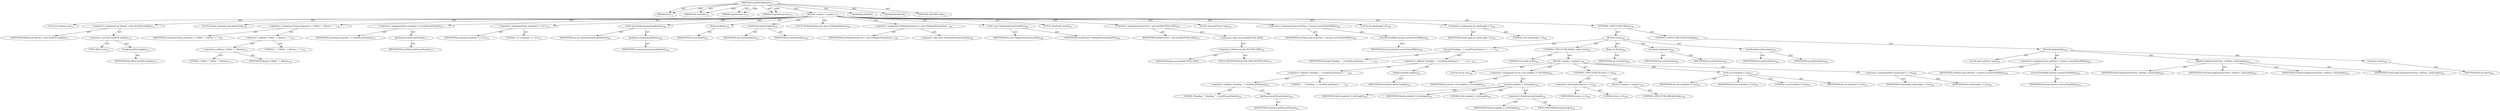 digraph "sendFileToRemote" {  
"111669149703" [label = <(METHOD,sendFileToRemote)<SUB>171</SUB>> ]
"115964116997" [label = <(PARAM,this)<SUB>171</SUB>> ]
"115964117012" [label = <(PARAM,File localFile)<SUB>171</SUB>> ]
"115964117013" [label = <(PARAM,InputStream in)<SUB>172</SUB>> ]
"115964117014" [label = <(PARAM,OutputStream out)<SUB>173</SUB>> ]
"25769803794" [label = <(BLOCK,&lt;empty&gt;,&lt;empty&gt;)<SUB>173</SUB>> ]
"94489280525" [label = <(LOCAL,int filesize: int)<SUB>175</SUB>> ]
"30064771154" [label = <(&lt;operator&gt;.assignment,int filesize = (int) localFile.length())<SUB>175</SUB>> ]
"68719476831" [label = <(IDENTIFIER,filesize,int filesize = (int) localFile.length())<SUB>175</SUB>> ]
"30064771155" [label = <(&lt;operator&gt;.cast,(int) localFile.length())<SUB>175</SUB>> ]
"180388626435" [label = <(TYPE_REF,int,int)<SUB>175</SUB>> ]
"30064771156" [label = <(length,localFile.length())<SUB>175</SUB>> ]
"68719476832" [label = <(IDENTIFIER,localFile,localFile.length())<SUB>175</SUB>> ]
"94489280526" [label = <(LOCAL,String command: java.lang.String)<SUB>176</SUB>> ]
"30064771157" [label = <(&lt;operator&gt;.assignment,String command = &quot;C0644 &quot; + filesize + &quot; &quot;)<SUB>176</SUB>> ]
"68719476833" [label = <(IDENTIFIER,command,String command = &quot;C0644 &quot; + filesize + &quot; &quot;)<SUB>176</SUB>> ]
"30064771158" [label = <(&lt;operator&gt;.addition,&quot;C0644 &quot; + filesize + &quot; &quot;)<SUB>176</SUB>> ]
"30064771159" [label = <(&lt;operator&gt;.addition,&quot;C0644 &quot; + filesize)<SUB>176</SUB>> ]
"90194313228" [label = <(LITERAL,&quot;C0644 &quot;,&quot;C0644 &quot; + filesize)<SUB>176</SUB>> ]
"68719476834" [label = <(IDENTIFIER,filesize,&quot;C0644 &quot; + filesize)<SUB>176</SUB>> ]
"90194313229" [label = <(LITERAL,&quot; &quot;,&quot;C0644 &quot; + filesize + &quot; &quot;)<SUB>176</SUB>> ]
"30064771160" [label = <(&lt;operator&gt;.assignmentPlus,command += localFile.getName())<SUB>177</SUB>> ]
"68719476835" [label = <(IDENTIFIER,command,command += localFile.getName())<SUB>177</SUB>> ]
"30064771161" [label = <(getName,localFile.getName())<SUB>177</SUB>> ]
"68719476836" [label = <(IDENTIFIER,localFile,localFile.getName())<SUB>177</SUB>> ]
"30064771162" [label = <(&lt;operator&gt;.assignmentPlus,command += &quot;\n&quot;)<SUB>178</SUB>> ]
"68719476837" [label = <(IDENTIFIER,command,command += &quot;\n&quot;)<SUB>178</SUB>> ]
"90194313230" [label = <(LITERAL,&quot;\n&quot;,command += &quot;\n&quot;)<SUB>178</SUB>> ]
"30064771163" [label = <(write,out.write(command.getBytes()))<SUB>180</SUB>> ]
"68719476838" [label = <(IDENTIFIER,out,out.write(command.getBytes()))<SUB>180</SUB>> ]
"30064771164" [label = <(getBytes,command.getBytes())<SUB>180</SUB>> ]
"68719476839" [label = <(IDENTIFIER,command,command.getBytes())<SUB>180</SUB>> ]
"30064771165" [label = <(flush,out.flush())<SUB>181</SUB>> ]
"68719476840" [label = <(IDENTIFIER,out,out.flush())<SUB>181</SUB>> ]
"30064771166" [label = <(waitForAck,waitForAck(in))<SUB>183</SUB>> ]
"68719476750" [label = <(IDENTIFIER,this,waitForAck(in))<SUB>183</SUB>> ]
"68719476841" [label = <(IDENTIFIER,in,waitForAck(in))<SUB>183</SUB>> ]
"94489280527" [label = <(LOCAL,FileInputStream fis: java.io.FileInputStream)<SUB>186</SUB>> ]
"30064771167" [label = <(&lt;operator&gt;.assignment,FileInputStream fis = new FileInputStream(local...)<SUB>186</SUB>> ]
"68719476842" [label = <(IDENTIFIER,fis,FileInputStream fis = new FileInputStream(local...)<SUB>186</SUB>> ]
"30064771168" [label = <(&lt;operator&gt;.alloc,new FileInputStream(localFile))<SUB>186</SUB>> ]
"30064771169" [label = <(&lt;init&gt;,new FileInputStream(localFile))<SUB>186</SUB>> ]
"68719476843" [label = <(IDENTIFIER,fis,new FileInputStream(localFile))<SUB>186</SUB>> ]
"68719476844" [label = <(IDENTIFIER,localFile,new FileInputStream(localFile))<SUB>186</SUB>> ]
"94489280528" [label = <(LOCAL,byte[] buf: byte[])<SUB>187</SUB>> ]
"30064771170" [label = <(&lt;operator&gt;.assignment,byte[] buf = new byte[BUFFER_SIZE])<SUB>187</SUB>> ]
"68719476845" [label = <(IDENTIFIER,buf,byte[] buf = new byte[BUFFER_SIZE])<SUB>187</SUB>> ]
"30064771171" [label = <(&lt;operator&gt;.alloc,new byte[BUFFER_SIZE])> ]
"30064771172" [label = <(&lt;operator&gt;.fieldAccess,this.BUFFER_SIZE)<SUB>187</SUB>> ]
"68719476846" [label = <(IDENTIFIER,this,new byte[BUFFER_SIZE])> ]
"55834574860" [label = <(FIELD_IDENTIFIER,BUFFER_SIZE,BUFFER_SIZE)<SUB>187</SUB>> ]
"94489280529" [label = <(LOCAL,long startTime: long)<SUB>188</SUB>> ]
"30064771173" [label = <(&lt;operator&gt;.assignment,long startTime = System.currentTimeMillis())<SUB>188</SUB>> ]
"68719476847" [label = <(IDENTIFIER,startTime,long startTime = System.currentTimeMillis())<SUB>188</SUB>> ]
"30064771174" [label = <(currentTimeMillis,System.currentTimeMillis())<SUB>188</SUB>> ]
"68719476848" [label = <(IDENTIFIER,System,System.currentTimeMillis())<SUB>188</SUB>> ]
"94489280530" [label = <(LOCAL,int totalLength: int)<SUB>189</SUB>> ]
"30064771175" [label = <(&lt;operator&gt;.assignment,int totalLength = 0)<SUB>189</SUB>> ]
"68719476849" [label = <(IDENTIFIER,totalLength,int totalLength = 0)<SUB>189</SUB>> ]
"90194313231" [label = <(LITERAL,0,int totalLength = 0)<SUB>189</SUB>> ]
"47244640267" [label = <(CONTROL_STRUCTURE,TRY,try)<SUB>190</SUB>> ]
"25769803795" [label = <(BLOCK,try,try)<SUB>190</SUB>> ]
"30064771176" [label = <(log,log(&quot;Sending: &quot; + localFile.getName() + &quot; : &quot; +...)<SUB>191</SUB>> ]
"68719476751" [label = <(IDENTIFIER,this,log(&quot;Sending: &quot; + localFile.getName() + &quot; : &quot; +...)<SUB>191</SUB>> ]
"30064771177" [label = <(&lt;operator&gt;.addition,&quot;Sending: &quot; + localFile.getName() + &quot; : &quot; + loc...)<SUB>191</SUB>> ]
"30064771178" [label = <(&lt;operator&gt;.addition,&quot;Sending: &quot; + localFile.getName() + &quot; : &quot;)<SUB>191</SUB>> ]
"30064771179" [label = <(&lt;operator&gt;.addition,&quot;Sending: &quot; + localFile.getName())<SUB>191</SUB>> ]
"90194313232" [label = <(LITERAL,&quot;Sending: &quot;,&quot;Sending: &quot; + localFile.getName())<SUB>191</SUB>> ]
"30064771180" [label = <(getName,localFile.getName())<SUB>191</SUB>> ]
"68719476850" [label = <(IDENTIFIER,localFile,localFile.getName())<SUB>191</SUB>> ]
"90194313233" [label = <(LITERAL,&quot; : &quot;,&quot;Sending: &quot; + localFile.getName() + &quot; : &quot;)<SUB>191</SUB>> ]
"30064771181" [label = <(length,localFile.length())<SUB>191</SUB>> ]
"68719476851" [label = <(IDENTIFIER,localFile,localFile.length())<SUB>191</SUB>> ]
"47244640268" [label = <(CONTROL_STRUCTURE,WHILE,while (true))<SUB>192</SUB>> ]
"90194313234" [label = <(LITERAL,true,while (true))<SUB>192</SUB>> ]
"25769803796" [label = <(BLOCK,&lt;empty&gt;,&lt;empty&gt;)<SUB>192</SUB>> ]
"94489280531" [label = <(LOCAL,int len: int)<SUB>193</SUB>> ]
"30064771182" [label = <(&lt;operator&gt;.assignment,int len = fis.read(buf, 0, buf.length))<SUB>193</SUB>> ]
"68719476852" [label = <(IDENTIFIER,len,int len = fis.read(buf, 0, buf.length))<SUB>193</SUB>> ]
"30064771183" [label = <(read,fis.read(buf, 0, buf.length))<SUB>193</SUB>> ]
"68719476853" [label = <(IDENTIFIER,fis,fis.read(buf, 0, buf.length))<SUB>193</SUB>> ]
"68719476854" [label = <(IDENTIFIER,buf,fis.read(buf, 0, buf.length))<SUB>193</SUB>> ]
"90194313235" [label = <(LITERAL,0,fis.read(buf, 0, buf.length))<SUB>193</SUB>> ]
"30064771184" [label = <(&lt;operator&gt;.fieldAccess,buf.length)<SUB>193</SUB>> ]
"68719476855" [label = <(IDENTIFIER,buf,fis.read(buf, 0, buf.length))<SUB>193</SUB>> ]
"55834574861" [label = <(FIELD_IDENTIFIER,length,length)<SUB>193</SUB>> ]
"47244640269" [label = <(CONTROL_STRUCTURE,IF,if (len &lt;= 0))<SUB>194</SUB>> ]
"30064771185" [label = <(&lt;operator&gt;.lessEqualsThan,len &lt;= 0)<SUB>194</SUB>> ]
"68719476856" [label = <(IDENTIFIER,len,len &lt;= 0)<SUB>194</SUB>> ]
"90194313236" [label = <(LITERAL,0,len &lt;= 0)<SUB>194</SUB>> ]
"25769803797" [label = <(BLOCK,&lt;empty&gt;,&lt;empty&gt;)<SUB>194</SUB>> ]
"47244640270" [label = <(CONTROL_STRUCTURE,BREAK,break;)<SUB>195</SUB>> ]
"30064771186" [label = <(write,out.write(buf, 0, len))<SUB>197</SUB>> ]
"68719476857" [label = <(IDENTIFIER,out,out.write(buf, 0, len))<SUB>197</SUB>> ]
"68719476858" [label = <(IDENTIFIER,buf,out.write(buf, 0, len))<SUB>197</SUB>> ]
"90194313237" [label = <(LITERAL,0,out.write(buf, 0, len))<SUB>197</SUB>> ]
"68719476859" [label = <(IDENTIFIER,len,out.write(buf, 0, len))<SUB>197</SUB>> ]
"30064771187" [label = <(&lt;operator&gt;.assignmentPlus,totalLength += len)<SUB>198</SUB>> ]
"68719476860" [label = <(IDENTIFIER,totalLength,totalLength += len)<SUB>198</SUB>> ]
"68719476861" [label = <(IDENTIFIER,len,totalLength += len)<SUB>198</SUB>> ]
"30064771188" [label = <(flush,out.flush())<SUB>200</SUB>> ]
"68719476862" [label = <(IDENTIFIER,out,out.flush())<SUB>200</SUB>> ]
"30064771189" [label = <(sendAck,sendAck(out))<SUB>201</SUB>> ]
"68719476752" [label = <(IDENTIFIER,this,sendAck(out))<SUB>201</SUB>> ]
"68719476863" [label = <(IDENTIFIER,out,sendAck(out))<SUB>201</SUB>> ]
"30064771190" [label = <(waitForAck,waitForAck(in))<SUB>202</SUB>> ]
"68719476753" [label = <(IDENTIFIER,this,waitForAck(in))<SUB>202</SUB>> ]
"68719476864" [label = <(IDENTIFIER,in,waitForAck(in))<SUB>202</SUB>> ]
"47244640271" [label = <(CONTROL_STRUCTURE,FINALLY,finally)<SUB>203</SUB>> ]
"25769803798" [label = <(BLOCK,finally,finally)<SUB>203</SUB>> ]
"94489280532" [label = <(LOCAL,long endTime: long)<SUB>204</SUB>> ]
"30064771191" [label = <(&lt;operator&gt;.assignment,long endTime = System.currentTimeMillis())<SUB>204</SUB>> ]
"68719476865" [label = <(IDENTIFIER,endTime,long endTime = System.currentTimeMillis())<SUB>204</SUB>> ]
"30064771192" [label = <(currentTimeMillis,System.currentTimeMillis())<SUB>204</SUB>> ]
"68719476866" [label = <(IDENTIFIER,System,System.currentTimeMillis())<SUB>204</SUB>> ]
"30064771193" [label = <(logStats,logStats(startTime, endTime, totalLength))<SUB>205</SUB>> ]
"68719476754" [label = <(IDENTIFIER,this,logStats(startTime, endTime, totalLength))<SUB>205</SUB>> ]
"68719476867" [label = <(IDENTIFIER,startTime,logStats(startTime, endTime, totalLength))<SUB>205</SUB>> ]
"68719476868" [label = <(IDENTIFIER,endTime,logStats(startTime, endTime, totalLength))<SUB>205</SUB>> ]
"68719476869" [label = <(IDENTIFIER,totalLength,logStats(startTime, endTime, totalLength))<SUB>205</SUB>> ]
"30064771194" [label = <(close,fis.close())<SUB>206</SUB>> ]
"68719476870" [label = <(IDENTIFIER,fis,fis.close())<SUB>206</SUB>> ]
"133143986194" [label = <(MODIFIER,PRIVATE)> ]
"133143986195" [label = <(MODIFIER,VIRTUAL)> ]
"128849018887" [label = <(METHOD_RETURN,void)<SUB>171</SUB>> ]
  "111669149703" -> "115964116997"  [ label = "AST: "] 
  "111669149703" -> "115964117012"  [ label = "AST: "] 
  "111669149703" -> "115964117013"  [ label = "AST: "] 
  "111669149703" -> "115964117014"  [ label = "AST: "] 
  "111669149703" -> "25769803794"  [ label = "AST: "] 
  "111669149703" -> "133143986194"  [ label = "AST: "] 
  "111669149703" -> "133143986195"  [ label = "AST: "] 
  "111669149703" -> "128849018887"  [ label = "AST: "] 
  "25769803794" -> "94489280525"  [ label = "AST: "] 
  "25769803794" -> "30064771154"  [ label = "AST: "] 
  "25769803794" -> "94489280526"  [ label = "AST: "] 
  "25769803794" -> "30064771157"  [ label = "AST: "] 
  "25769803794" -> "30064771160"  [ label = "AST: "] 
  "25769803794" -> "30064771162"  [ label = "AST: "] 
  "25769803794" -> "30064771163"  [ label = "AST: "] 
  "25769803794" -> "30064771165"  [ label = "AST: "] 
  "25769803794" -> "30064771166"  [ label = "AST: "] 
  "25769803794" -> "94489280527"  [ label = "AST: "] 
  "25769803794" -> "30064771167"  [ label = "AST: "] 
  "25769803794" -> "30064771169"  [ label = "AST: "] 
  "25769803794" -> "94489280528"  [ label = "AST: "] 
  "25769803794" -> "30064771170"  [ label = "AST: "] 
  "25769803794" -> "94489280529"  [ label = "AST: "] 
  "25769803794" -> "30064771173"  [ label = "AST: "] 
  "25769803794" -> "94489280530"  [ label = "AST: "] 
  "25769803794" -> "30064771175"  [ label = "AST: "] 
  "25769803794" -> "47244640267"  [ label = "AST: "] 
  "30064771154" -> "68719476831"  [ label = "AST: "] 
  "30064771154" -> "30064771155"  [ label = "AST: "] 
  "30064771155" -> "180388626435"  [ label = "AST: "] 
  "30064771155" -> "30064771156"  [ label = "AST: "] 
  "30064771156" -> "68719476832"  [ label = "AST: "] 
  "30064771157" -> "68719476833"  [ label = "AST: "] 
  "30064771157" -> "30064771158"  [ label = "AST: "] 
  "30064771158" -> "30064771159"  [ label = "AST: "] 
  "30064771158" -> "90194313229"  [ label = "AST: "] 
  "30064771159" -> "90194313228"  [ label = "AST: "] 
  "30064771159" -> "68719476834"  [ label = "AST: "] 
  "30064771160" -> "68719476835"  [ label = "AST: "] 
  "30064771160" -> "30064771161"  [ label = "AST: "] 
  "30064771161" -> "68719476836"  [ label = "AST: "] 
  "30064771162" -> "68719476837"  [ label = "AST: "] 
  "30064771162" -> "90194313230"  [ label = "AST: "] 
  "30064771163" -> "68719476838"  [ label = "AST: "] 
  "30064771163" -> "30064771164"  [ label = "AST: "] 
  "30064771164" -> "68719476839"  [ label = "AST: "] 
  "30064771165" -> "68719476840"  [ label = "AST: "] 
  "30064771166" -> "68719476750"  [ label = "AST: "] 
  "30064771166" -> "68719476841"  [ label = "AST: "] 
  "30064771167" -> "68719476842"  [ label = "AST: "] 
  "30064771167" -> "30064771168"  [ label = "AST: "] 
  "30064771169" -> "68719476843"  [ label = "AST: "] 
  "30064771169" -> "68719476844"  [ label = "AST: "] 
  "30064771170" -> "68719476845"  [ label = "AST: "] 
  "30064771170" -> "30064771171"  [ label = "AST: "] 
  "30064771171" -> "30064771172"  [ label = "AST: "] 
  "30064771172" -> "68719476846"  [ label = "AST: "] 
  "30064771172" -> "55834574860"  [ label = "AST: "] 
  "30064771173" -> "68719476847"  [ label = "AST: "] 
  "30064771173" -> "30064771174"  [ label = "AST: "] 
  "30064771174" -> "68719476848"  [ label = "AST: "] 
  "30064771175" -> "68719476849"  [ label = "AST: "] 
  "30064771175" -> "90194313231"  [ label = "AST: "] 
  "47244640267" -> "25769803795"  [ label = "AST: "] 
  "47244640267" -> "47244640271"  [ label = "AST: "] 
  "25769803795" -> "30064771176"  [ label = "AST: "] 
  "25769803795" -> "47244640268"  [ label = "AST: "] 
  "25769803795" -> "30064771188"  [ label = "AST: "] 
  "25769803795" -> "30064771189"  [ label = "AST: "] 
  "25769803795" -> "30064771190"  [ label = "AST: "] 
  "30064771176" -> "68719476751"  [ label = "AST: "] 
  "30064771176" -> "30064771177"  [ label = "AST: "] 
  "30064771177" -> "30064771178"  [ label = "AST: "] 
  "30064771177" -> "30064771181"  [ label = "AST: "] 
  "30064771178" -> "30064771179"  [ label = "AST: "] 
  "30064771178" -> "90194313233"  [ label = "AST: "] 
  "30064771179" -> "90194313232"  [ label = "AST: "] 
  "30064771179" -> "30064771180"  [ label = "AST: "] 
  "30064771180" -> "68719476850"  [ label = "AST: "] 
  "30064771181" -> "68719476851"  [ label = "AST: "] 
  "47244640268" -> "90194313234"  [ label = "AST: "] 
  "47244640268" -> "25769803796"  [ label = "AST: "] 
  "25769803796" -> "94489280531"  [ label = "AST: "] 
  "25769803796" -> "30064771182"  [ label = "AST: "] 
  "25769803796" -> "47244640269"  [ label = "AST: "] 
  "25769803796" -> "30064771186"  [ label = "AST: "] 
  "25769803796" -> "30064771187"  [ label = "AST: "] 
  "30064771182" -> "68719476852"  [ label = "AST: "] 
  "30064771182" -> "30064771183"  [ label = "AST: "] 
  "30064771183" -> "68719476853"  [ label = "AST: "] 
  "30064771183" -> "68719476854"  [ label = "AST: "] 
  "30064771183" -> "90194313235"  [ label = "AST: "] 
  "30064771183" -> "30064771184"  [ label = "AST: "] 
  "30064771184" -> "68719476855"  [ label = "AST: "] 
  "30064771184" -> "55834574861"  [ label = "AST: "] 
  "47244640269" -> "30064771185"  [ label = "AST: "] 
  "47244640269" -> "25769803797"  [ label = "AST: "] 
  "30064771185" -> "68719476856"  [ label = "AST: "] 
  "30064771185" -> "90194313236"  [ label = "AST: "] 
  "25769803797" -> "47244640270"  [ label = "AST: "] 
  "30064771186" -> "68719476857"  [ label = "AST: "] 
  "30064771186" -> "68719476858"  [ label = "AST: "] 
  "30064771186" -> "90194313237"  [ label = "AST: "] 
  "30064771186" -> "68719476859"  [ label = "AST: "] 
  "30064771187" -> "68719476860"  [ label = "AST: "] 
  "30064771187" -> "68719476861"  [ label = "AST: "] 
  "30064771188" -> "68719476862"  [ label = "AST: "] 
  "30064771189" -> "68719476752"  [ label = "AST: "] 
  "30064771189" -> "68719476863"  [ label = "AST: "] 
  "30064771190" -> "68719476753"  [ label = "AST: "] 
  "30064771190" -> "68719476864"  [ label = "AST: "] 
  "47244640271" -> "25769803798"  [ label = "AST: "] 
  "25769803798" -> "94489280532"  [ label = "AST: "] 
  "25769803798" -> "30064771191"  [ label = "AST: "] 
  "25769803798" -> "30064771193"  [ label = "AST: "] 
  "25769803798" -> "30064771194"  [ label = "AST: "] 
  "30064771191" -> "68719476865"  [ label = "AST: "] 
  "30064771191" -> "30064771192"  [ label = "AST: "] 
  "30064771192" -> "68719476866"  [ label = "AST: "] 
  "30064771193" -> "68719476754"  [ label = "AST: "] 
  "30064771193" -> "68719476867"  [ label = "AST: "] 
  "30064771193" -> "68719476868"  [ label = "AST: "] 
  "30064771193" -> "68719476869"  [ label = "AST: "] 
  "30064771194" -> "68719476870"  [ label = "AST: "] 
  "111669149703" -> "115964116997"  [ label = "DDG: "] 
  "111669149703" -> "115964117012"  [ label = "DDG: "] 
  "111669149703" -> "115964117013"  [ label = "DDG: "] 
  "111669149703" -> "115964117014"  [ label = "DDG: "] 
}

